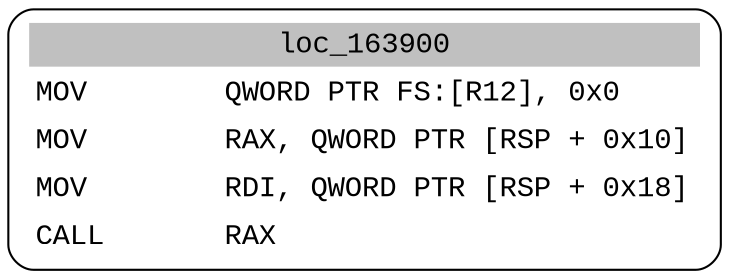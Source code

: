 digraph asm_graph {
1941 [
shape="Mrecord" fontname="Courier New"label =<<table border="0" cellborder="0" cellpadding="3"><tr><td align="center" colspan="2" bgcolor="grey">loc_163900</td></tr><tr><td align="left">MOV        QWORD PTR FS:[R12], 0x0</td></tr><tr><td align="left">MOV        RAX, QWORD PTR [RSP + 0x10]</td></tr><tr><td align="left">MOV        RDI, QWORD PTR [RSP + 0x18]</td></tr><tr><td align="left">CALL       RAX</td></tr></table>> ];
}